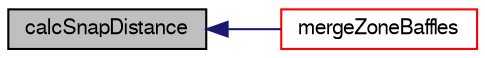 digraph "calcSnapDistance"
{
  bgcolor="transparent";
  edge [fontname="FreeSans",fontsize="10",labelfontname="FreeSans",labelfontsize="10"];
  node [fontname="FreeSans",fontsize="10",shape=record];
  rankdir="LR";
  Node1568 [label="calcSnapDistance",height=0.2,width=0.4,color="black", fillcolor="grey75", style="filled", fontcolor="black"];
  Node1568 -> Node1569 [dir="back",color="midnightblue",fontsize="10",style="solid",fontname="FreeSans"];
  Node1569 [label="mergeZoneBaffles",height=0.2,width=0.4,color="red",URL="$a24622.html#a09b35dbc41cd9da97fc287b2d4049f9d",tooltip="Merge baffles. "];
}
